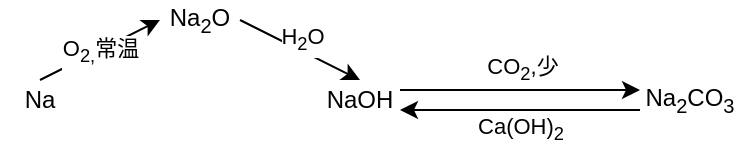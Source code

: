 <mxfile version="14.5.6" type="github"><diagram id="NWEgdLzTNcCdse6CF6So" name="第 1 页"><mxGraphModel dx="918" dy="512" grid="1" gridSize="10" guides="1" tooltips="1" connect="1" arrows="1" fold="1" page="1" pageScale="1" pageWidth="827" pageHeight="1169" math="0" shadow="0"><root><mxCell id="0"/><mxCell id="1" parent="0"/><mxCell id="CSGc5qnouwRxRaY-37hw-4" style="orthogonalLoop=1;jettySize=auto;html=1;exitX=0.5;exitY=0;exitDx=0;exitDy=0;entryX=0;entryY=0.5;entryDx=0;entryDy=0;rounded=0;" edge="1" parent="1" source="CSGc5qnouwRxRaY-37hw-2" target="CSGc5qnouwRxRaY-37hw-3"><mxGeometry relative="1" as="geometry"/></mxCell><mxCell id="CSGc5qnouwRxRaY-37hw-5" value="O&lt;sub&gt;2,&lt;/sub&gt;常温" style="edgeLabel;html=1;align=center;verticalAlign=middle;resizable=0;points=[];" vertex="1" connectable="0" parent="CSGc5qnouwRxRaY-37hw-4"><mxGeometry x="-0.01" y="3" relative="1" as="geometry"><mxPoint x="1.53" y="3" as="offset"/></mxGeometry></mxCell><mxCell id="CSGc5qnouwRxRaY-37hw-2" value="Na" style="text;html=1;strokeColor=none;fillColor=none;align=center;verticalAlign=middle;whiteSpace=wrap;rounded=0;" vertex="1" parent="1"><mxGeometry x="80" y="170" width="40" height="20" as="geometry"/></mxCell><mxCell id="CSGc5qnouwRxRaY-37hw-8" style="edgeStyle=none;rounded=0;orthogonalLoop=1;jettySize=auto;html=1;exitX=1;exitY=0.5;exitDx=0;exitDy=0;entryX=0.5;entryY=0;entryDx=0;entryDy=0;" edge="1" parent="1" source="CSGc5qnouwRxRaY-37hw-3" target="CSGc5qnouwRxRaY-37hw-6"><mxGeometry relative="1" as="geometry"/></mxCell><mxCell id="CSGc5qnouwRxRaY-37hw-9" value="H&lt;sub&gt;2&lt;/sub&gt;O" style="edgeLabel;html=1;align=center;verticalAlign=middle;resizable=0;points=[];" vertex="1" connectable="0" parent="CSGc5qnouwRxRaY-37hw-8"><mxGeometry x="-0.396" y="-1" relative="1" as="geometry"><mxPoint x="12.56" y="0.16" as="offset"/></mxGeometry></mxCell><mxCell id="CSGc5qnouwRxRaY-37hw-3" value="Na&lt;sub&gt;2&lt;/sub&gt;O" style="text;html=1;strokeColor=none;fillColor=none;align=center;verticalAlign=middle;whiteSpace=wrap;rounded=0;" vertex="1" parent="1"><mxGeometry x="160" y="130" width="40" height="20" as="geometry"/></mxCell><mxCell id="CSGc5qnouwRxRaY-37hw-11" style="edgeStyle=none;rounded=0;orthogonalLoop=1;jettySize=auto;html=1;exitX=1;exitY=0.25;exitDx=0;exitDy=0;entryX=0;entryY=0.25;entryDx=0;entryDy=0;" edge="1" parent="1" source="CSGc5qnouwRxRaY-37hw-6" target="CSGc5qnouwRxRaY-37hw-10"><mxGeometry relative="1" as="geometry"/></mxCell><mxCell id="CSGc5qnouwRxRaY-37hw-14" value="CO&lt;sub&gt;2&lt;/sub&gt;,少" style="edgeLabel;html=1;align=center;verticalAlign=middle;resizable=0;points=[];" vertex="1" connectable="0" parent="CSGc5qnouwRxRaY-37hw-11"><mxGeometry x="-0.161" y="-1" relative="1" as="geometry"><mxPoint x="10" y="-11" as="offset"/></mxGeometry></mxCell><mxCell id="CSGc5qnouwRxRaY-37hw-6" value="NaOH" style="text;html=1;strokeColor=none;fillColor=none;align=center;verticalAlign=middle;whiteSpace=wrap;rounded=0;" vertex="1" parent="1"><mxGeometry x="240" y="170" width="40" height="20" as="geometry"/></mxCell><mxCell id="CSGc5qnouwRxRaY-37hw-12" style="edgeStyle=none;rounded=0;orthogonalLoop=1;jettySize=auto;html=1;exitX=0;exitY=0.75;exitDx=0;exitDy=0;entryX=1;entryY=0.75;entryDx=0;entryDy=0;" edge="1" parent="1" source="CSGc5qnouwRxRaY-37hw-10" target="CSGc5qnouwRxRaY-37hw-6"><mxGeometry relative="1" as="geometry"/></mxCell><mxCell id="CSGc5qnouwRxRaY-37hw-15" value="Ca(OH)&lt;sub&gt;2&lt;/sub&gt;" style="edgeLabel;html=1;align=center;verticalAlign=middle;resizable=0;points=[];" vertex="1" connectable="0" parent="CSGc5qnouwRxRaY-37hw-12"><mxGeometry x="0.189" y="1" relative="1" as="geometry"><mxPoint x="11.67" y="9" as="offset"/></mxGeometry></mxCell><mxCell id="CSGc5qnouwRxRaY-37hw-10" value="Na&lt;sub&gt;2&lt;/sub&gt;CO&lt;sub&gt;3&lt;/sub&gt;" style="text;html=1;strokeColor=none;fillColor=none;align=center;verticalAlign=middle;whiteSpace=wrap;rounded=0;" vertex="1" parent="1"><mxGeometry x="400" y="170" width="50" height="20" as="geometry"/></mxCell></root></mxGraphModel></diagram></mxfile>